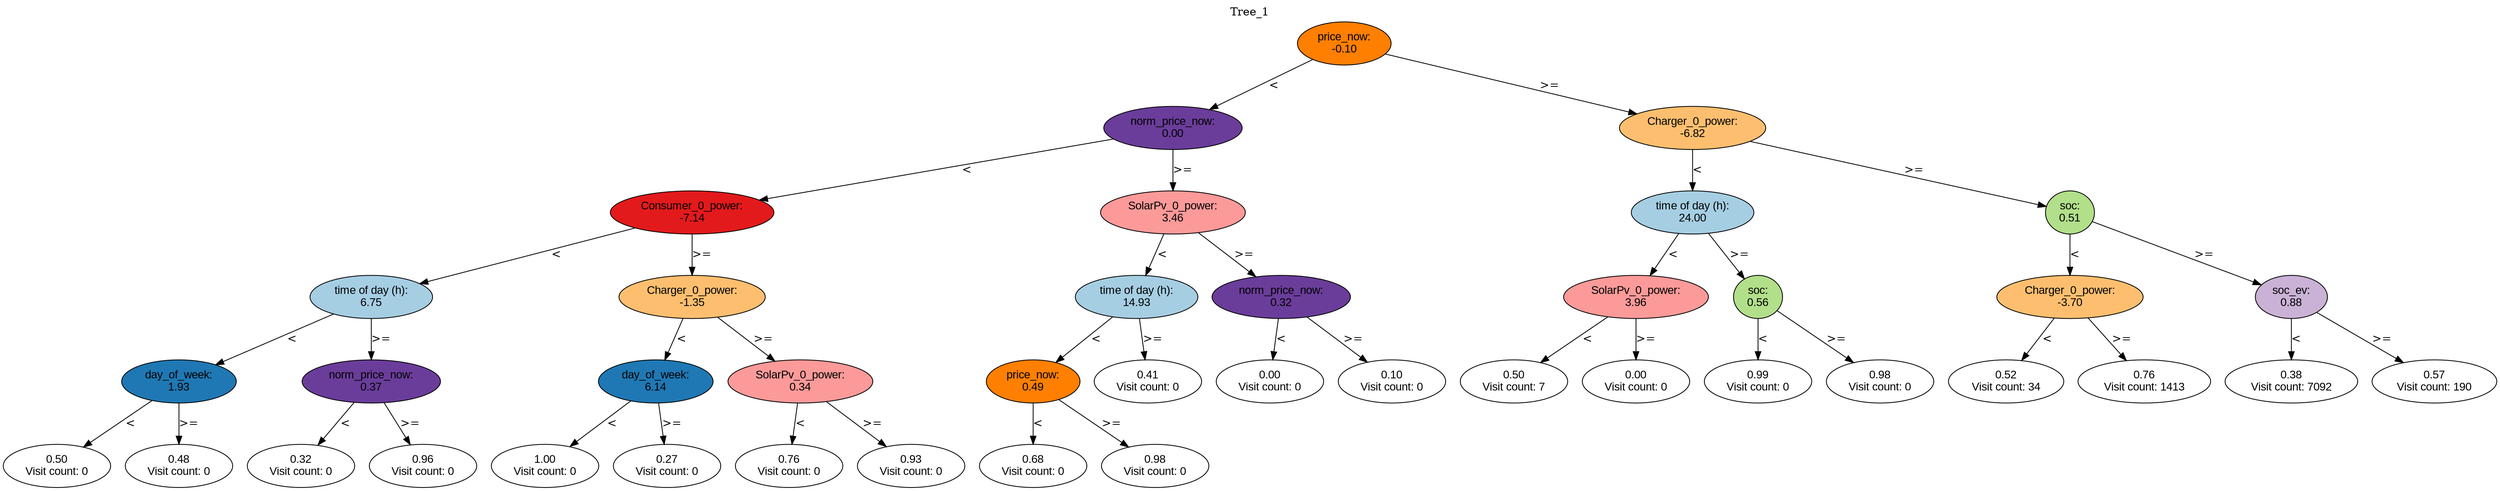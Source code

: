 digraph BST {
    node [fontname="Arial" style=filled colorscheme=paired12];
    0 [ label = "price_now:
-0.10" fillcolor=8];
    1 [ label = "norm_price_now:
0.00" fillcolor=10];
    2 [ label = "Consumer_0_power:
-7.14" fillcolor=6];
    3 [ label = "time of day (h):
6.75" fillcolor=1];
    4 [ label = "day_of_week:
1.93" fillcolor=2];
    5 [ label = "0.50
Visit count: 0" fillcolor=white];
    6 [ label = "0.48
Visit count: 0" fillcolor=white];
    7 [ label = "norm_price_now:
0.37" fillcolor=10];
    8 [ label = "0.32
Visit count: 0" fillcolor=white];
    9 [ label = "0.96
Visit count: 0" fillcolor=white];
    10 [ label = "Charger_0_power:
-1.35" fillcolor=7];
    11 [ label = "day_of_week:
6.14" fillcolor=2];
    12 [ label = "1.00
Visit count: 0" fillcolor=white];
    13 [ label = "0.27
Visit count: 0" fillcolor=white];
    14 [ label = "SolarPv_0_power:
0.34" fillcolor=5];
    15 [ label = "0.76
Visit count: 0" fillcolor=white];
    16 [ label = "0.93
Visit count: 0" fillcolor=white];
    17 [ label = "SolarPv_0_power:
3.46" fillcolor=5];
    18 [ label = "time of day (h):
14.93" fillcolor=1];
    19 [ label = "price_now:
0.49" fillcolor=8];
    20 [ label = "0.68
Visit count: 0" fillcolor=white];
    21 [ label = "0.98
Visit count: 0" fillcolor=white];
    22 [ label = "0.41
Visit count: 0" fillcolor=white];
    23 [ label = "norm_price_now:
0.32" fillcolor=10];
    24 [ label = "0.00
Visit count: 0" fillcolor=white];
    25 [ label = "0.10
Visit count: 0" fillcolor=white];
    26 [ label = "Charger_0_power:
-6.82" fillcolor=7];
    27 [ label = "time of day (h):
24.00" fillcolor=1];
    28 [ label = "SolarPv_0_power:
3.96" fillcolor=5];
    29 [ label = "0.50
Visit count: 7" fillcolor=white];
    30 [ label = "0.00
Visit count: 0" fillcolor=white];
    31 [ label = "soc:
0.56" fillcolor=3];
    32 [ label = "0.99
Visit count: 0" fillcolor=white];
    33 [ label = "0.98
Visit count: 0" fillcolor=white];
    34 [ label = "soc:
0.51" fillcolor=3];
    35 [ label = "Charger_0_power:
-3.70" fillcolor=7];
    36 [ label = "0.52
Visit count: 34" fillcolor=white];
    37 [ label = "0.76
Visit count: 1413" fillcolor=white];
    38 [ label = "soc_ev:
0.88" fillcolor=9];
    39 [ label = "0.38
Visit count: 7092" fillcolor=white];
    40 [ label = "0.57
Visit count: 190" fillcolor=white];

    0  -> 1[ label = "<"];
    0  -> 26[ label = ">="];
    1  -> 2[ label = "<"];
    1  -> 17[ label = ">="];
    2  -> 3[ label = "<"];
    2  -> 10[ label = ">="];
    3  -> 4[ label = "<"];
    3  -> 7[ label = ">="];
    4  -> 5[ label = "<"];
    4  -> 6[ label = ">="];
    7  -> 8[ label = "<"];
    7  -> 9[ label = ">="];
    10  -> 11[ label = "<"];
    10  -> 14[ label = ">="];
    11  -> 12[ label = "<"];
    11  -> 13[ label = ">="];
    14  -> 15[ label = "<"];
    14  -> 16[ label = ">="];
    17  -> 18[ label = "<"];
    17  -> 23[ label = ">="];
    18  -> 19[ label = "<"];
    18  -> 22[ label = ">="];
    19  -> 20[ label = "<"];
    19  -> 21[ label = ">="];
    23  -> 24[ label = "<"];
    23  -> 25[ label = ">="];
    26  -> 27[ label = "<"];
    26  -> 34[ label = ">="];
    27  -> 28[ label = "<"];
    27  -> 31[ label = ">="];
    28  -> 29[ label = "<"];
    28  -> 30[ label = ">="];
    31  -> 32[ label = "<"];
    31  -> 33[ label = ">="];
    34  -> 35[ label = "<"];
    34  -> 38[ label = ">="];
    35  -> 36[ label = "<"];
    35  -> 37[ label = ">="];
    38  -> 39[ label = "<"];
    38  -> 40[ label = ">="];

    labelloc="t";
    label="Tree_1";
}